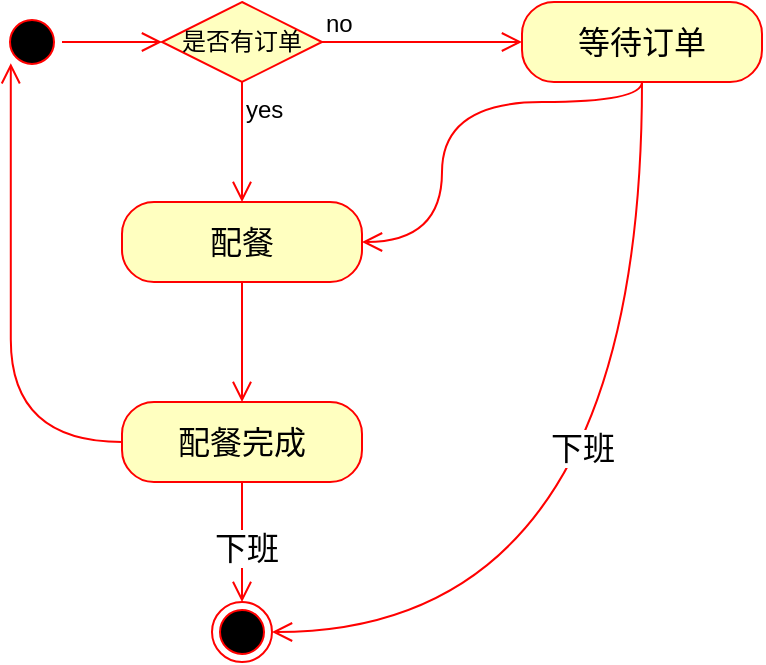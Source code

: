 <mxfile version="22.0.3" type="device">
  <diagram name="Page-1" id="58cdce13-f638-feb5-8d6f-7d28b1aa9fa0">
    <mxGraphModel dx="1418" dy="918" grid="1" gridSize="10" guides="1" tooltips="1" connect="1" arrows="1" fold="1" page="1" pageScale="1" pageWidth="1100" pageHeight="850" background="none" math="0" shadow="0">
      <root>
        <mxCell id="0" />
        <mxCell id="1" parent="0" />
        <mxCell id="pmYGSJokiSy-LCV7AO8Q-1" value="" style="ellipse;html=1;shape=startState;fillColor=#000000;strokeColor=#ff0000;fontSize=16;" vertex="1" parent="1">
          <mxGeometry x="200" y="145" width="30" height="30" as="geometry" />
        </mxCell>
        <mxCell id="pmYGSJokiSy-LCV7AO8Q-3" value="配餐" style="rounded=1;whiteSpace=wrap;html=1;arcSize=40;fontColor=#000000;fillColor=#ffffc0;strokeColor=#ff0000;fontSize=16;" vertex="1" parent="1">
          <mxGeometry x="260" y="240" width="120" height="40" as="geometry" />
        </mxCell>
        <mxCell id="pmYGSJokiSy-LCV7AO8Q-4" value="" style="edgeStyle=orthogonalEdgeStyle;html=1;verticalAlign=bottom;endArrow=open;endSize=8;strokeColor=#ff0000;rounded=0;fontSize=12;curved=1;entryX=0.5;entryY=0;entryDx=0;entryDy=0;" edge="1" source="pmYGSJokiSy-LCV7AO8Q-3" parent="1" target="pmYGSJokiSy-LCV7AO8Q-14">
          <mxGeometry relative="1" as="geometry">
            <mxPoint x="550" y="520" as="targetPoint" />
          </mxGeometry>
        </mxCell>
        <mxCell id="pmYGSJokiSy-LCV7AO8Q-8" value="是否有订单" style="rhombus;whiteSpace=wrap;html=1;fontColor=#000000;fillColor=#ffffc0;strokeColor=#ff0000;fontSize=12;" vertex="1" parent="1">
          <mxGeometry x="280" y="140" width="80" height="40" as="geometry" />
        </mxCell>
        <mxCell id="pmYGSJokiSy-LCV7AO8Q-9" value="no" style="edgeStyle=orthogonalEdgeStyle;html=1;align=left;verticalAlign=bottom;endArrow=open;endSize=8;strokeColor=#ff0000;rounded=0;fontSize=12;curved=1;" edge="1" source="pmYGSJokiSy-LCV7AO8Q-8" parent="1">
          <mxGeometry x="-1" relative="1" as="geometry">
            <mxPoint x="460" y="160" as="targetPoint" />
          </mxGeometry>
        </mxCell>
        <mxCell id="pmYGSJokiSy-LCV7AO8Q-10" value="yes" style="edgeStyle=orthogonalEdgeStyle;html=1;align=left;verticalAlign=top;endArrow=open;endSize=8;strokeColor=#ff0000;rounded=0;fontSize=12;curved=1;" edge="1" source="pmYGSJokiSy-LCV7AO8Q-8" parent="1">
          <mxGeometry x="-1" relative="1" as="geometry">
            <mxPoint x="320" y="240" as="targetPoint" />
          </mxGeometry>
        </mxCell>
        <mxCell id="pmYGSJokiSy-LCV7AO8Q-11" value="" style="edgeStyle=orthogonalEdgeStyle;html=1;verticalAlign=bottom;endArrow=open;endSize=8;strokeColor=#ff0000;rounded=0;fontSize=12;curved=1;exitX=1;exitY=0.5;exitDx=0;exitDy=0;" edge="1" parent="1" source="pmYGSJokiSy-LCV7AO8Q-1" target="pmYGSJokiSy-LCV7AO8Q-8">
          <mxGeometry relative="1" as="geometry">
            <mxPoint x="560" y="530" as="targetPoint" />
            <mxPoint x="560" y="470" as="sourcePoint" />
          </mxGeometry>
        </mxCell>
        <mxCell id="pmYGSJokiSy-LCV7AO8Q-12" value="等待订单" style="rounded=1;whiteSpace=wrap;html=1;arcSize=40;fontColor=#000000;fillColor=#ffffc0;strokeColor=#ff0000;fontSize=16;" vertex="1" parent="1">
          <mxGeometry x="460" y="140" width="120" height="40" as="geometry" />
        </mxCell>
        <mxCell id="pmYGSJokiSy-LCV7AO8Q-13" value="" style="edgeStyle=orthogonalEdgeStyle;html=1;verticalAlign=bottom;endArrow=open;endSize=8;strokeColor=#ff0000;rounded=0;fontSize=12;curved=1;entryX=1;entryY=0.5;entryDx=0;entryDy=0;" edge="1" source="pmYGSJokiSy-LCV7AO8Q-12" parent="1" target="pmYGSJokiSy-LCV7AO8Q-3">
          <mxGeometry relative="1" as="geometry">
            <mxPoint x="520" y="240" as="targetPoint" />
            <Array as="points">
              <mxPoint x="520" y="190" />
              <mxPoint x="420" y="190" />
              <mxPoint x="420" y="260" />
            </Array>
          </mxGeometry>
        </mxCell>
        <mxCell id="pmYGSJokiSy-LCV7AO8Q-14" value="配餐完成" style="rounded=1;whiteSpace=wrap;html=1;arcSize=40;fontColor=#000000;fillColor=#ffffc0;strokeColor=#ff0000;fontSize=16;" vertex="1" parent="1">
          <mxGeometry x="260" y="340" width="120" height="40" as="geometry" />
        </mxCell>
        <mxCell id="pmYGSJokiSy-LCV7AO8Q-15" value="" style="edgeStyle=orthogonalEdgeStyle;html=1;verticalAlign=bottom;endArrow=open;endSize=8;strokeColor=#ff0000;rounded=0;fontSize=12;curved=1;" edge="1" source="pmYGSJokiSy-LCV7AO8Q-14" parent="1">
          <mxGeometry relative="1" as="geometry">
            <mxPoint x="320" y="440" as="targetPoint" />
          </mxGeometry>
        </mxCell>
        <mxCell id="pmYGSJokiSy-LCV7AO8Q-17" value="下班" style="edgeLabel;html=1;align=center;verticalAlign=middle;resizable=0;points=[];fontSize=16;" vertex="1" connectable="0" parent="pmYGSJokiSy-LCV7AO8Q-15">
          <mxGeometry x="0.107" y="1" relative="1" as="geometry">
            <mxPoint as="offset" />
          </mxGeometry>
        </mxCell>
        <mxCell id="pmYGSJokiSy-LCV7AO8Q-16" value="" style="ellipse;html=1;shape=endState;fillColor=#000000;strokeColor=#ff0000;fontSize=16;" vertex="1" parent="1">
          <mxGeometry x="305" y="440" width="30" height="30" as="geometry" />
        </mxCell>
        <mxCell id="pmYGSJokiSy-LCV7AO8Q-20" value="" style="edgeStyle=orthogonalEdgeStyle;html=1;verticalAlign=bottom;endArrow=open;endSize=8;strokeColor=#ff0000;rounded=0;fontSize=12;curved=1;exitX=0;exitY=0.5;exitDx=0;exitDy=0;entryX=0;entryY=1;entryDx=0;entryDy=0;" edge="1" parent="1" source="pmYGSJokiSy-LCV7AO8Q-14" target="pmYGSJokiSy-LCV7AO8Q-1">
          <mxGeometry relative="1" as="geometry">
            <mxPoint x="560" y="530" as="targetPoint" />
            <mxPoint x="560" y="470" as="sourcePoint" />
          </mxGeometry>
        </mxCell>
        <mxCell id="pmYGSJokiSy-LCV7AO8Q-21" value="" style="edgeStyle=orthogonalEdgeStyle;html=1;verticalAlign=bottom;endArrow=open;endSize=8;strokeColor=#ff0000;rounded=0;fontSize=12;curved=1;exitX=0.5;exitY=1;exitDx=0;exitDy=0;entryX=1;entryY=0.5;entryDx=0;entryDy=0;" edge="1" parent="1" source="pmYGSJokiSy-LCV7AO8Q-12" target="pmYGSJokiSy-LCV7AO8Q-16">
          <mxGeometry relative="1" as="geometry">
            <mxPoint x="560" y="530" as="targetPoint" />
            <mxPoint x="560" y="470" as="sourcePoint" />
          </mxGeometry>
        </mxCell>
        <mxCell id="pmYGSJokiSy-LCV7AO8Q-22" value="下班" style="edgeLabel;html=1;align=center;verticalAlign=middle;resizable=0;points=[];fontSize=16;" vertex="1" connectable="0" parent="pmYGSJokiSy-LCV7AO8Q-21">
          <mxGeometry x="-0.204" y="-30" relative="1" as="geometry">
            <mxPoint as="offset" />
          </mxGeometry>
        </mxCell>
      </root>
    </mxGraphModel>
  </diagram>
</mxfile>
